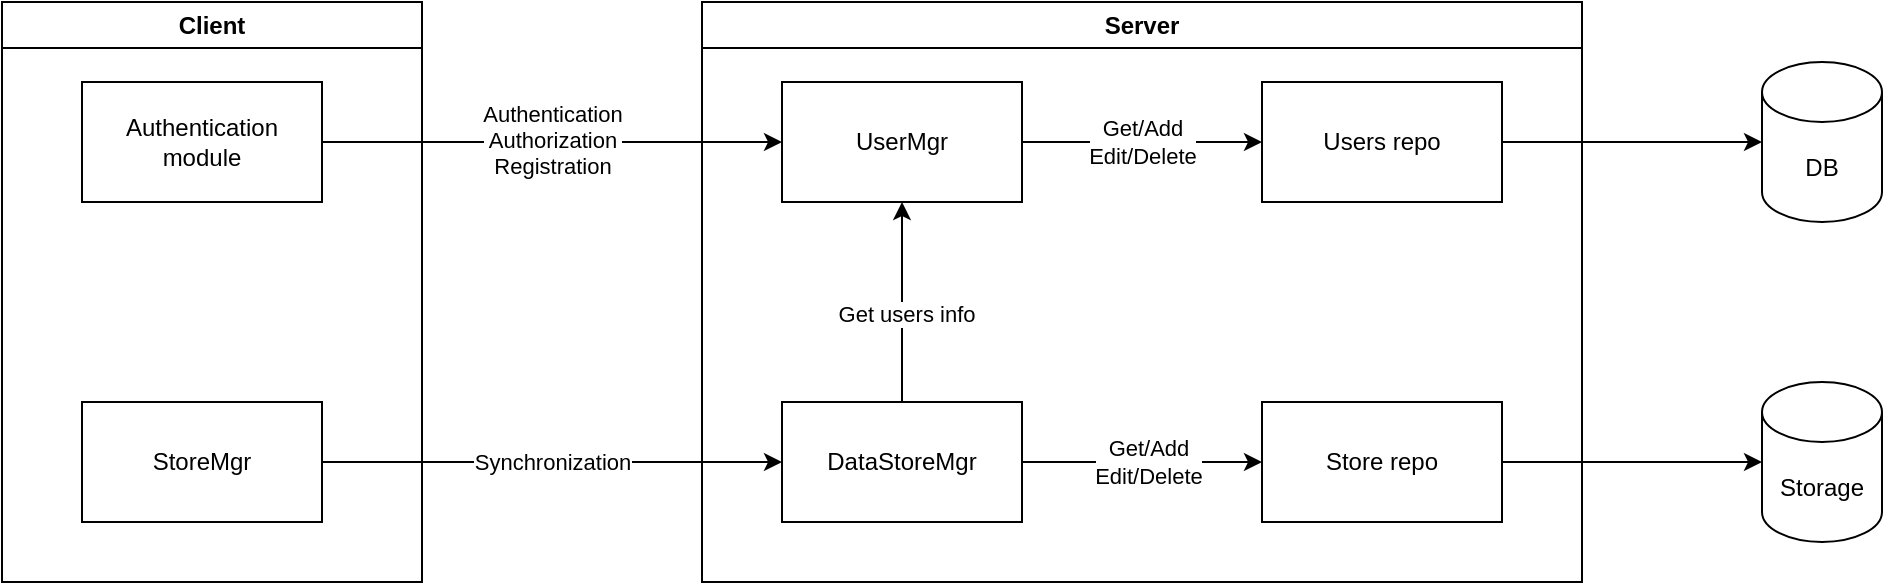 <mxfile version="24.7.5" pages="3">
  <diagram name="DFD-0" id="-DKuedUJqo137lXzZEFg">
    <mxGraphModel dx="1194" dy="771" grid="1" gridSize="10" guides="1" tooltips="1" connect="1" arrows="1" fold="1" page="1" pageScale="1" pageWidth="827" pageHeight="1169" math="0" shadow="0">
      <root>
        <mxCell id="0" />
        <mxCell id="1" parent="0" />
        <mxCell id="cZXyXOD6WyrjaJhZKWRN-4" value="" style="endArrow=classic;html=1;rounded=0;startArrow=none;startFill=0;" parent="1" source="cZXyXOD6WyrjaJhZKWRN-49" edge="1">
          <mxGeometry width="50" height="50" relative="1" as="geometry">
            <mxPoint x="310" y="590" as="sourcePoint" />
            <mxPoint x="500" y="590" as="targetPoint" />
          </mxGeometry>
        </mxCell>
        <mxCell id="cZXyXOD6WyrjaJhZKWRN-5" value="Authentication&lt;br&gt;Authorization&lt;div&gt;Registration&lt;/div&gt;" style="edgeLabel;html=1;align=center;verticalAlign=middle;resizable=0;points=[];" parent="cZXyXOD6WyrjaJhZKWRN-4" vertex="1" connectable="0">
          <mxGeometry x="-0.274" y="1" relative="1" as="geometry">
            <mxPoint x="31" as="offset" />
          </mxGeometry>
        </mxCell>
        <mxCell id="cZXyXOD6WyrjaJhZKWRN-7" value="DB" style="shape=cylinder3;whiteSpace=wrap;html=1;boundedLbl=1;backgroundOutline=1;size=15;" parent="1" vertex="1">
          <mxGeometry x="990" y="550" width="60" height="80" as="geometry" />
        </mxCell>
        <mxCell id="cZXyXOD6WyrjaJhZKWRN-10" value="" style="endArrow=classic;startArrow=none;html=1;rounded=0;startFill=0;" parent="1" source="cZXyXOD6WyrjaJhZKWRN-41" target="cZXyXOD6WyrjaJhZKWRN-7" edge="1">
          <mxGeometry width="50" height="50" relative="1" as="geometry">
            <mxPoint x="860" y="590" as="sourcePoint" />
            <mxPoint x="550" y="560" as="targetPoint" />
          </mxGeometry>
        </mxCell>
        <mxCell id="cZXyXOD6WyrjaJhZKWRN-13" value="" style="endArrow=classic;startArrow=none;html=1;rounded=0;entryX=0;entryY=0.5;entryDx=0;entryDy=0;entryPerimeter=0;startFill=0;" parent="1" source="cZXyXOD6WyrjaJhZKWRN-44" target="cZXyXOD6WyrjaJhZKWRN-18" edge="1">
          <mxGeometry width="50" height="50" relative="1" as="geometry">
            <mxPoint x="860" y="750" as="sourcePoint" />
            <mxPoint x="980" y="750" as="targetPoint" />
          </mxGeometry>
        </mxCell>
        <mxCell id="cZXyXOD6WyrjaJhZKWRN-18" value="Storage" style="shape=cylinder3;whiteSpace=wrap;html=1;boundedLbl=1;backgroundOutline=1;size=15;" parent="1" vertex="1">
          <mxGeometry x="990" y="710" width="60" height="80" as="geometry" />
        </mxCell>
        <mxCell id="cZXyXOD6WyrjaJhZKWRN-38" value="Client" style="swimlane;whiteSpace=wrap;html=1;" parent="1" vertex="1">
          <mxGeometry x="110" y="520" width="210" height="290" as="geometry">
            <mxRectangle x="190" y="880" width="70" height="30" as="alternateBounds" />
          </mxGeometry>
        </mxCell>
        <mxCell id="cZXyXOD6WyrjaJhZKWRN-49" value="Authentication module" style="rounded=0;whiteSpace=wrap;html=1;" parent="cZXyXOD6WyrjaJhZKWRN-38" vertex="1">
          <mxGeometry x="40" y="40" width="120" height="60" as="geometry" />
        </mxCell>
        <mxCell id="cZXyXOD6WyrjaJhZKWRN-51" value="StoreMgr" style="rounded=0;whiteSpace=wrap;html=1;" parent="cZXyXOD6WyrjaJhZKWRN-38" vertex="1">
          <mxGeometry x="40" y="200" width="120" height="60" as="geometry" />
        </mxCell>
        <mxCell id="cZXyXOD6WyrjaJhZKWRN-39" value="Server" style="swimlane;whiteSpace=wrap;html=1;" parent="1" vertex="1">
          <mxGeometry x="460" y="520" width="440" height="290" as="geometry">
            <mxRectangle x="480" y="880" width="80" height="30" as="alternateBounds" />
          </mxGeometry>
        </mxCell>
        <mxCell id="cZXyXOD6WyrjaJhZKWRN-40" value="UserMgr" style="rounded=0;whiteSpace=wrap;html=1;" parent="cZXyXOD6WyrjaJhZKWRN-39" vertex="1">
          <mxGeometry x="40" y="40" width="120" height="60" as="geometry" />
        </mxCell>
        <mxCell id="cZXyXOD6WyrjaJhZKWRN-41" value="Users repo" style="rounded=0;whiteSpace=wrap;html=1;" parent="cZXyXOD6WyrjaJhZKWRN-39" vertex="1">
          <mxGeometry x="280" y="40" width="120" height="60" as="geometry" />
        </mxCell>
        <mxCell id="cZXyXOD6WyrjaJhZKWRN-43" value="DataStoreMgr" style="rounded=0;whiteSpace=wrap;html=1;" parent="cZXyXOD6WyrjaJhZKWRN-39" vertex="1">
          <mxGeometry x="40" y="200" width="120" height="60" as="geometry" />
        </mxCell>
        <mxCell id="cZXyXOD6WyrjaJhZKWRN-44" value="Store repo" style="rounded=0;whiteSpace=wrap;html=1;" parent="cZXyXOD6WyrjaJhZKWRN-39" vertex="1">
          <mxGeometry x="280" y="200" width="120" height="60" as="geometry" />
        </mxCell>
        <mxCell id="cZXyXOD6WyrjaJhZKWRN-46" value="Get/Add&lt;br&gt;Edit/Delete" style="endArrow=classic;startArrow=none;html=1;rounded=0;startFill=0;" parent="cZXyXOD6WyrjaJhZKWRN-39" source="cZXyXOD6WyrjaJhZKWRN-40" target="cZXyXOD6WyrjaJhZKWRN-41" edge="1">
          <mxGeometry width="50" height="50" relative="1" as="geometry">
            <mxPoint x="100" as="sourcePoint" />
            <mxPoint x="150" y="-50" as="targetPoint" />
          </mxGeometry>
        </mxCell>
        <mxCell id="cZXyXOD6WyrjaJhZKWRN-47" value="" style="endArrow=classic;startArrow=none;html=1;rounded=0;startFill=0;" parent="cZXyXOD6WyrjaJhZKWRN-39" source="cZXyXOD6WyrjaJhZKWRN-43" target="cZXyXOD6WyrjaJhZKWRN-44" edge="1">
          <mxGeometry width="50" height="50" relative="1" as="geometry">
            <mxPoint x="100" as="sourcePoint" />
            <mxPoint x="150" y="-50" as="targetPoint" />
          </mxGeometry>
        </mxCell>
        <mxCell id="cZXyXOD6WyrjaJhZKWRN-48" value="Get/Add&lt;br&gt;Edit/Delete" style="edgeLabel;html=1;align=center;verticalAlign=middle;resizable=0;points=[];" parent="cZXyXOD6WyrjaJhZKWRN-47" vertex="1" connectable="0">
          <mxGeometry x="0.044" relative="1" as="geometry">
            <mxPoint as="offset" />
          </mxGeometry>
        </mxCell>
        <mxCell id="cZXyXOD6WyrjaJhZKWRN-52" value="" style="endArrow=classic;startArrow=none;html=1;rounded=0;startFill=0;" parent="1" source="cZXyXOD6WyrjaJhZKWRN-51" target="cZXyXOD6WyrjaJhZKWRN-43" edge="1">
          <mxGeometry width="50" height="50" relative="1" as="geometry">
            <mxPoint x="400" y="760" as="sourcePoint" />
            <mxPoint x="450" y="710" as="targetPoint" />
          </mxGeometry>
        </mxCell>
        <mxCell id="cZXyXOD6WyrjaJhZKWRN-53" value="Synchronization" style="edgeLabel;html=1;align=center;verticalAlign=middle;resizable=0;points=[];" parent="cZXyXOD6WyrjaJhZKWRN-52" vertex="1" connectable="0">
          <mxGeometry x="-0.163" y="-2" relative="1" as="geometry">
            <mxPoint x="18" y="-2" as="offset" />
          </mxGeometry>
        </mxCell>
        <mxCell id="cZXyXOD6WyrjaJhZKWRN-54" value="" style="endArrow=classic;startArrow=none;html=1;rounded=0;entryX=0.5;entryY=1;entryDx=0;entryDy=0;startFill=0;" parent="1" target="cZXyXOD6WyrjaJhZKWRN-40" edge="1">
          <mxGeometry width="50" height="50" relative="1" as="geometry">
            <mxPoint x="560" y="720" as="sourcePoint" />
            <mxPoint x="610" y="680" as="targetPoint" />
          </mxGeometry>
        </mxCell>
        <mxCell id="cZXyXOD6WyrjaJhZKWRN-55" value="Get users info" style="edgeLabel;html=1;align=center;verticalAlign=middle;resizable=0;points=[];" parent="cZXyXOD6WyrjaJhZKWRN-54" vertex="1" connectable="0">
          <mxGeometry x="-0.117" y="-2" relative="1" as="geometry">
            <mxPoint as="offset" />
          </mxGeometry>
        </mxCell>
      </root>
    </mxGraphModel>
  </diagram>
  <diagram id="n6DhNM28OHEhAOsO12Fi" name="web">
    <mxGraphModel dx="1194" dy="771" grid="1" gridSize="10" guides="1" tooltips="1" connect="1" arrows="1" fold="1" page="1" pageScale="1" pageWidth="827" pageHeight="1169" math="0" shadow="0">
      <root>
        <mxCell id="0" />
        <mxCell id="1" parent="0" />
        <mxCell id="O0GnYFmpY6fVhBPO01cF-1" value="Browser" style="shape=umlLifeline;perimeter=lifelinePerimeter;whiteSpace=wrap;html=1;container=1;dropTarget=0;collapsible=0;recursiveResize=0;outlineConnect=0;portConstraint=eastwest;newEdgeStyle={&quot;curved&quot;:0,&quot;rounded&quot;:0};" vertex="1" parent="1">
          <mxGeometry x="230" y="120" width="100" height="600" as="geometry" />
        </mxCell>
        <mxCell id="O0GnYFmpY6fVhBPO01cF-5" value="" style="html=1;points=[[0,0,0,0,5],[0,1,0,0,-5],[1,0,0,0,5],[1,1,0,0,-5]];perimeter=orthogonalPerimeter;outlineConnect=0;targetShapes=umlLifeline;portConstraint=eastwest;newEdgeStyle={&quot;curved&quot;:0,&quot;rounded&quot;:0};" vertex="1" parent="O0GnYFmpY6fVhBPO01cF-1">
          <mxGeometry x="40" y="80" width="20" height="480" as="geometry" />
        </mxCell>
        <mxCell id="O0GnYFmpY6fVhBPO01cF-2" value="" style="shape=umlLifeline;perimeter=lifelinePerimeter;whiteSpace=wrap;html=1;container=1;dropTarget=0;collapsible=0;recursiveResize=0;outlineConnect=0;portConstraint=eastwest;newEdgeStyle={&quot;curved&quot;:0,&quot;rounded&quot;:0};participant=umlActor;" vertex="1" parent="1">
          <mxGeometry x="70" y="120" width="20" height="600" as="geometry" />
        </mxCell>
        <mxCell id="O0GnYFmpY6fVhBPO01cF-3" value="Server" style="shape=umlLifeline;perimeter=lifelinePerimeter;whiteSpace=wrap;html=1;container=1;dropTarget=0;collapsible=0;recursiveResize=0;outlineConnect=0;portConstraint=eastwest;newEdgeStyle={&quot;curved&quot;:0,&quot;rounded&quot;:0};" vertex="1" parent="1">
          <mxGeometry x="470" y="120" width="100" height="600" as="geometry" />
        </mxCell>
        <mxCell id="O0GnYFmpY6fVhBPO01cF-8" value="" style="html=1;points=[[0,0,0,0,5],[0,1,0,0,-5],[1,0,0,0,5],[1,1,0,0,-5]];perimeter=orthogonalPerimeter;outlineConnect=0;targetShapes=umlLifeline;portConstraint=eastwest;newEdgeStyle={&quot;curved&quot;:0,&quot;rounded&quot;:0};" vertex="1" parent="O0GnYFmpY6fVhBPO01cF-3">
          <mxGeometry x="40" y="100" width="20" height="380" as="geometry" />
        </mxCell>
        <mxCell id="O0GnYFmpY6fVhBPO01cF-4" value=":Object" style="shape=umlLifeline;perimeter=lifelinePerimeter;whiteSpace=wrap;html=1;container=1;dropTarget=0;collapsible=0;recursiveResize=0;outlineConnect=0;portConstraint=eastwest;newEdgeStyle={&quot;curved&quot;:0,&quot;rounded&quot;:0};" vertex="1" parent="1">
          <mxGeometry x="670" y="120" width="100" height="600" as="geometry" />
        </mxCell>
        <mxCell id="O0GnYFmpY6fVhBPO01cF-6" value="dispatch" style="html=1;verticalAlign=bottom;endArrow=block;curved=0;rounded=0;entryX=0;entryY=0;entryDx=0;entryDy=5;" edge="1" target="O0GnYFmpY6fVhBPO01cF-5" parent="1" source="O0GnYFmpY6fVhBPO01cF-2">
          <mxGeometry relative="1" as="geometry">
            <mxPoint x="200" y="205" as="sourcePoint" />
          </mxGeometry>
        </mxCell>
        <mxCell id="O0GnYFmpY6fVhBPO01cF-7" value="return" style="html=1;verticalAlign=bottom;endArrow=open;dashed=1;endSize=8;curved=0;rounded=0;exitX=0;exitY=1;exitDx=0;exitDy=-5;" edge="1" source="O0GnYFmpY6fVhBPO01cF-5" parent="1" target="O0GnYFmpY6fVhBPO01cF-2">
          <mxGeometry relative="1" as="geometry">
            <mxPoint x="200" y="275" as="targetPoint" />
          </mxGeometry>
        </mxCell>
        <mxCell id="O0GnYFmpY6fVhBPO01cF-10" value="return" style="html=1;verticalAlign=bottom;endArrow=open;dashed=1;endSize=8;curved=0;rounded=0;exitX=0;exitY=1;exitDx=0;exitDy=-5;" edge="1" source="O0GnYFmpY6fVhBPO01cF-8" parent="1" target="O0GnYFmpY6fVhBPO01cF-5">
          <mxGeometry relative="1" as="geometry">
            <mxPoint x="280" y="295" as="targetPoint" />
          </mxGeometry>
        </mxCell>
        <mxCell id="O0GnYFmpY6fVhBPO01cF-9" value="dispatch" style="html=1;verticalAlign=bottom;endArrow=block;curved=0;rounded=0;entryX=0;entryY=0;entryDx=0;entryDy=5;" edge="1" target="O0GnYFmpY6fVhBPO01cF-8" parent="1" source="O0GnYFmpY6fVhBPO01cF-5">
          <mxGeometry relative="1" as="geometry">
            <mxPoint x="440" y="225" as="sourcePoint" />
          </mxGeometry>
        </mxCell>
      </root>
    </mxGraphModel>
  </diagram>
  <diagram id="GopTnXFybXyKoUqSXNT4" name="UsersManagement">
    <mxGraphModel dx="1194" dy="771" grid="1" gridSize="10" guides="1" tooltips="1" connect="1" arrows="1" fold="1" page="1" pageScale="1" pageWidth="827" pageHeight="1169" math="0" shadow="0">
      <root>
        <mxCell id="0" />
        <mxCell id="1" parent="0" />
      </root>
    </mxGraphModel>
  </diagram>
</mxfile>
